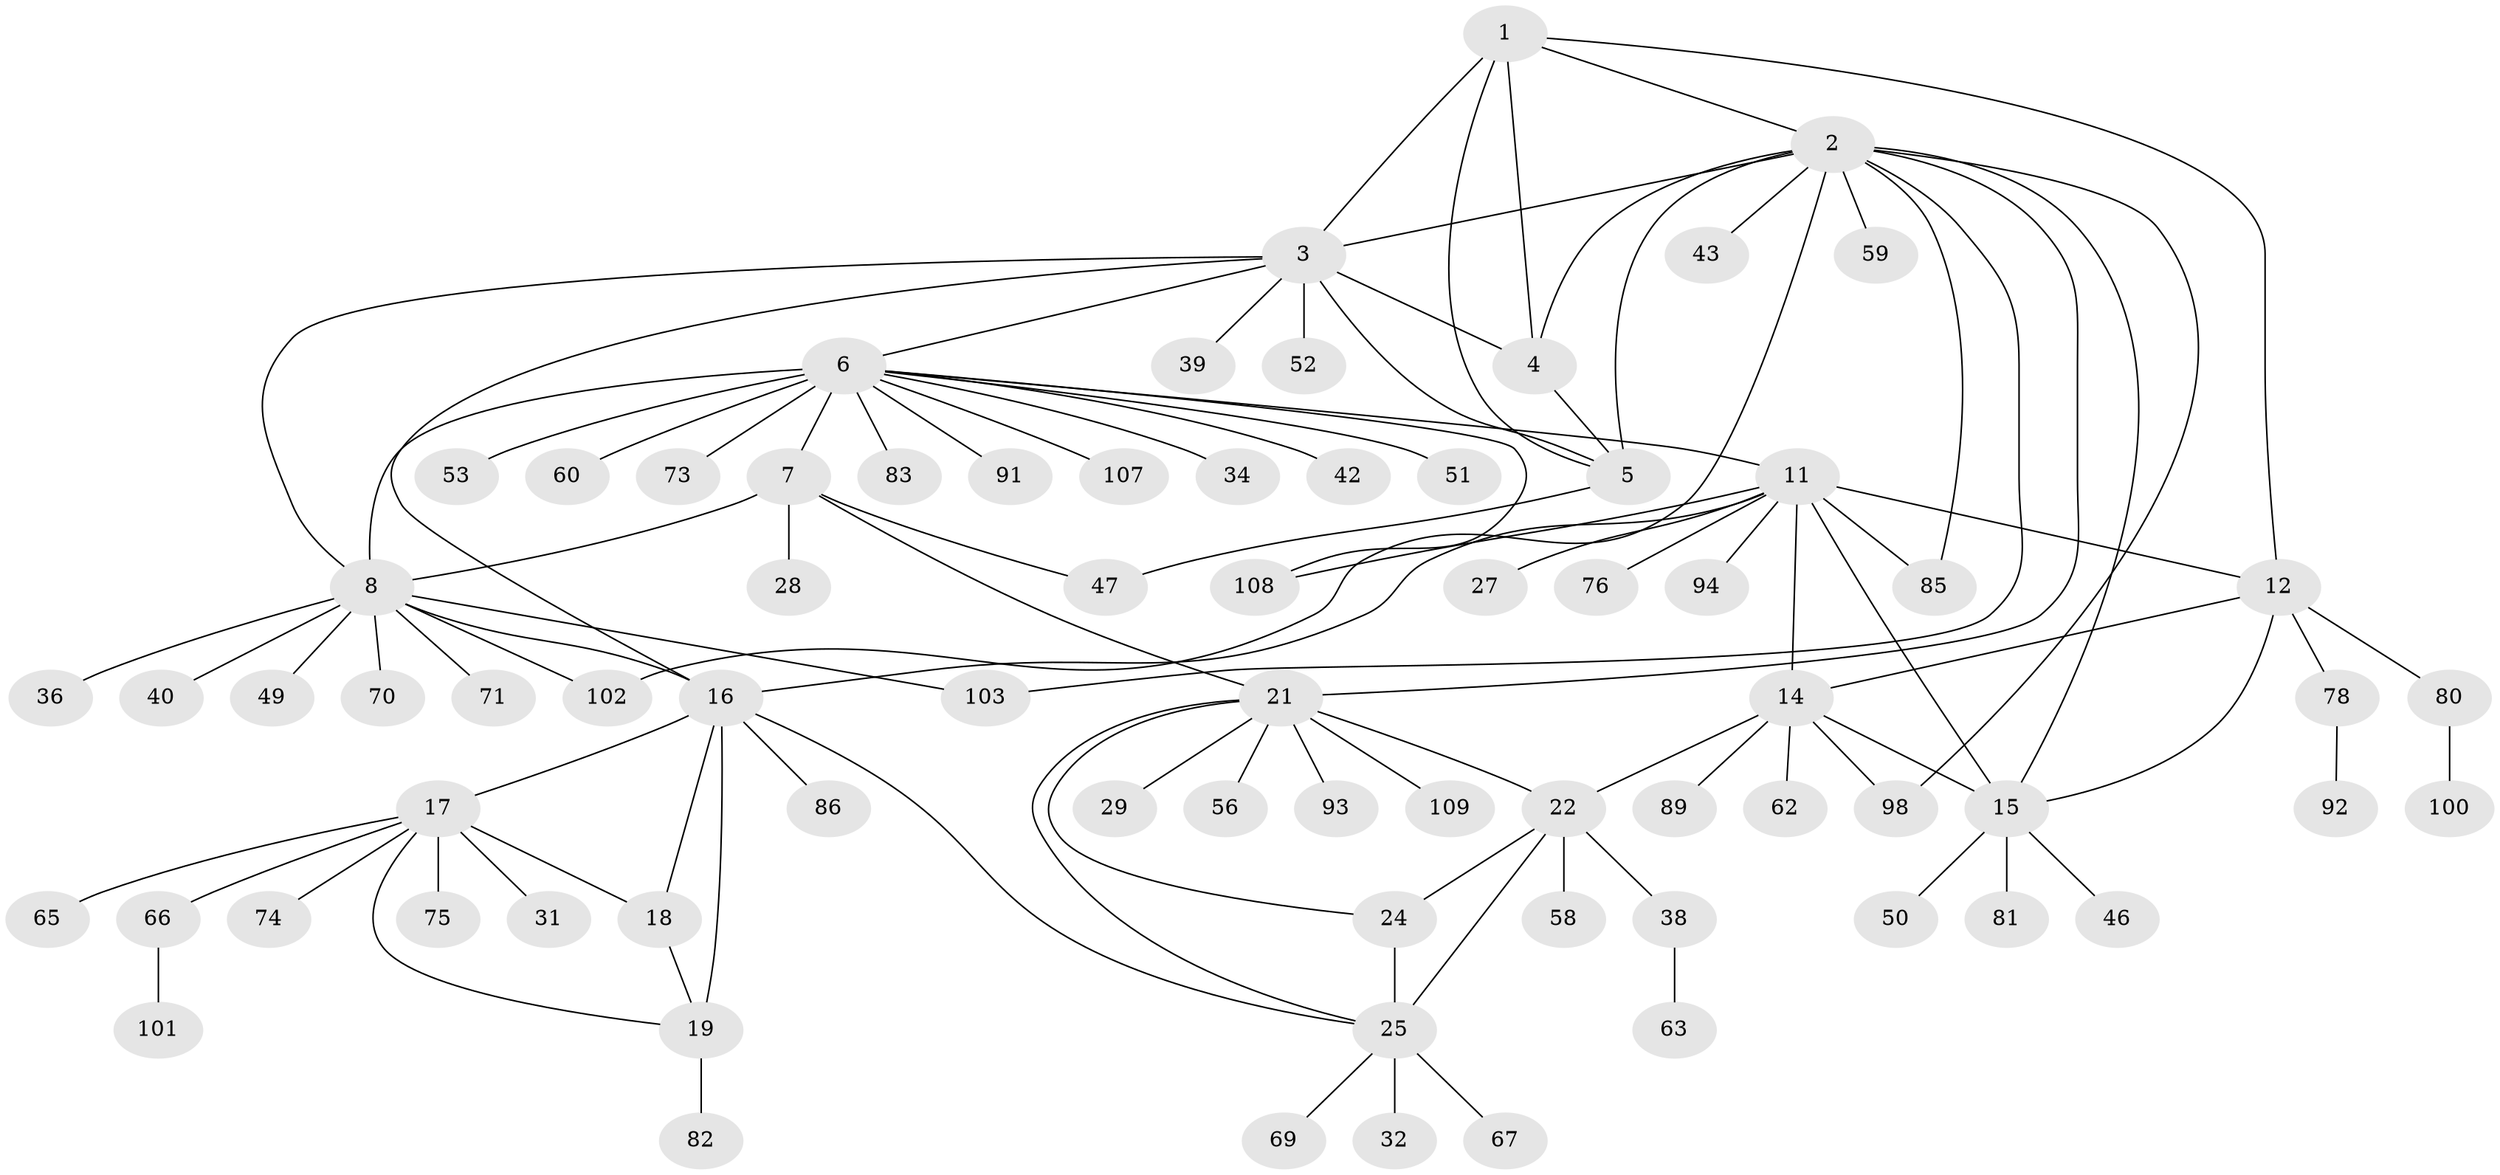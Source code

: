 // Generated by graph-tools (version 1.1) at 2025/24/03/03/25 07:24:11]
// undirected, 75 vertices, 104 edges
graph export_dot {
graph [start="1"]
  node [color=gray90,style=filled];
  1 [super="+26"];
  2 [super="+99"];
  3 [super="+68"];
  4;
  5 [super="+35"];
  6 [super="+9"];
  7 [super="+41"];
  8 [super="+10"];
  11 [super="+13"];
  12 [super="+45"];
  14 [super="+37"];
  15 [super="+44"];
  16 [super="+20"];
  17 [super="+104"];
  18;
  19 [super="+33"];
  21 [super="+57"];
  22 [super="+23"];
  24;
  25 [super="+30"];
  27;
  28;
  29;
  31;
  32;
  34 [super="+55"];
  36;
  38 [super="+48"];
  39;
  40;
  42 [super="+64"];
  43;
  46 [super="+54"];
  47 [super="+72"];
  49 [super="+95"];
  50 [super="+105"];
  51;
  52;
  53;
  56 [super="+77"];
  58 [super="+61"];
  59;
  60;
  62;
  63 [super="+96"];
  65;
  66;
  67;
  69 [super="+79"];
  70;
  71;
  73 [super="+84"];
  74 [super="+90"];
  75;
  76;
  78 [super="+106"];
  80 [super="+97"];
  81;
  82;
  83 [super="+88"];
  85 [super="+87"];
  86;
  89;
  91;
  92;
  93;
  94;
  98;
  100;
  101;
  102;
  103;
  107;
  108;
  109;
  1 -- 2;
  1 -- 3;
  1 -- 4;
  1 -- 5;
  1 -- 12;
  2 -- 3;
  2 -- 4;
  2 -- 5;
  2 -- 21;
  2 -- 43;
  2 -- 59;
  2 -- 85;
  2 -- 98;
  2 -- 102;
  2 -- 103;
  2 -- 15;
  3 -- 4;
  3 -- 5;
  3 -- 8;
  3 -- 16;
  3 -- 39;
  3 -- 52;
  3 -- 6;
  4 -- 5;
  5 -- 47;
  6 -- 7 [weight=2];
  6 -- 8 [weight=4];
  6 -- 34;
  6 -- 51;
  6 -- 60;
  6 -- 83;
  6 -- 91;
  6 -- 107;
  6 -- 73;
  6 -- 42;
  6 -- 11;
  6 -- 108;
  6 -- 53;
  7 -- 8 [weight=2];
  7 -- 21;
  7 -- 28;
  7 -- 47;
  8 -- 36;
  8 -- 71;
  8 -- 102;
  8 -- 70;
  8 -- 40;
  8 -- 103;
  8 -- 49;
  8 -- 16;
  11 -- 12 [weight=2];
  11 -- 14 [weight=2];
  11 -- 15 [weight=2];
  11 -- 16;
  11 -- 85;
  11 -- 76;
  11 -- 108;
  11 -- 27;
  11 -- 94;
  12 -- 14;
  12 -- 15;
  12 -- 78;
  12 -- 80;
  14 -- 15;
  14 -- 62;
  14 -- 89;
  14 -- 98;
  14 -- 22;
  15 -- 46;
  15 -- 50;
  15 -- 81;
  16 -- 17 [weight=2];
  16 -- 18 [weight=2];
  16 -- 19 [weight=2];
  16 -- 86;
  16 -- 25;
  17 -- 18;
  17 -- 19;
  17 -- 31;
  17 -- 65;
  17 -- 66;
  17 -- 74;
  17 -- 75;
  18 -- 19;
  19 -- 82;
  21 -- 22 [weight=2];
  21 -- 24;
  21 -- 25;
  21 -- 29;
  21 -- 56;
  21 -- 93;
  21 -- 109;
  22 -- 24 [weight=2];
  22 -- 25 [weight=2];
  22 -- 38;
  22 -- 58;
  24 -- 25;
  25 -- 67;
  25 -- 69;
  25 -- 32;
  38 -- 63;
  66 -- 101;
  78 -- 92;
  80 -- 100;
}
